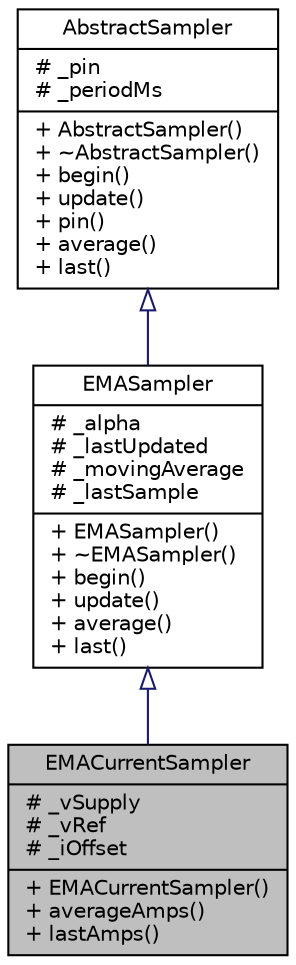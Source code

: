digraph "EMACurrentSampler"
{
  edge [fontname="Helvetica",fontsize="10",labelfontname="Helvetica",labelfontsize="10"];
  node [fontname="Helvetica",fontsize="10",shape=record];
  Node0 [label="{EMACurrentSampler\n|# _vSupply\l# _vRef\l# _iOffset\l|+ EMACurrentSampler()\l+ averageAmps()\l+ lastAmps()\l}",height=0.2,width=0.4,color="black", fillcolor="grey75", style="filled", fontcolor="black"];
  Node1 -> Node0 [dir="back",color="midnightblue",fontsize="10",style="solid",arrowtail="onormal",fontname="Helvetica"];
  Node1 [label="{EMASampler\n|# _alpha\l# _lastUpdated\l# _movingAverage\l# _lastSample\l|+ EMASampler()\l+ ~EMASampler()\l+ begin()\l+ update()\l+ average()\l+ last()\l}",height=0.2,width=0.4,color="black", fillcolor="white", style="filled",URL="$classEMASampler.html",tooltip="Exponential Moving Average (EMA) analog pin sampler. "];
  Node2 -> Node1 [dir="back",color="midnightblue",fontsize="10",style="solid",arrowtail="onormal",fontname="Helvetica"];
  Node2 [label="{AbstractSampler\n|# _pin\l# _periodMs\l|+ AbstractSampler()\l+ ~AbstractSampler()\l+ begin()\l+ update()\l+ pin()\l+ average()\l+ last()\l}",height=0.2,width=0.4,color="black", fillcolor="white", style="filled",URL="$classAbstractSampler.html",tooltip="Base class for analog pin sampling classes. "];
}
